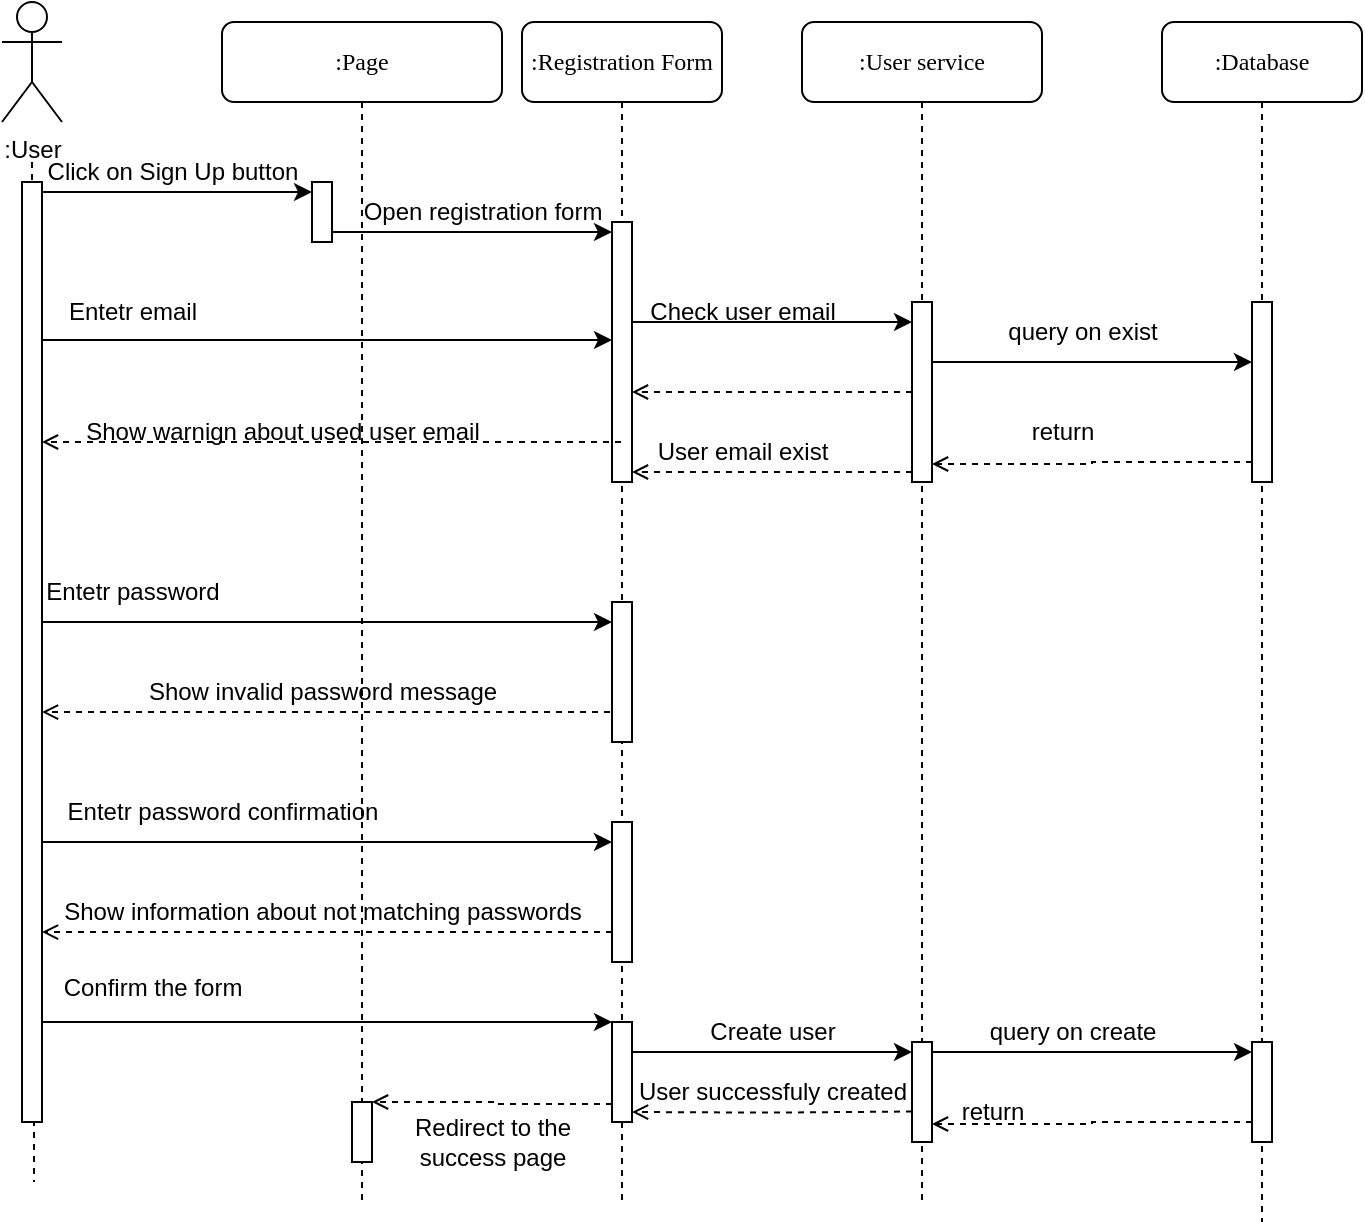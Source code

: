 <mxfile version="22.0.8" type="device">
  <diagram name="Page-1" id="13e1069c-82ec-6db2-03f1-153e76fe0fe0">
    <mxGraphModel dx="1552" dy="842" grid="1" gridSize="10" guides="1" tooltips="1" connect="1" arrows="1" fold="1" page="1" pageScale="1" pageWidth="1100" pageHeight="850" background="none" math="0" shadow="0">
      <root>
        <mxCell id="0" />
        <mxCell id="1" parent="0" />
        <mxCell id="7baba1c4bc27f4b0-2" value=":Page" style="shape=umlLifeline;perimeter=lifelinePerimeter;whiteSpace=wrap;html=1;container=1;collapsible=0;recursiveResize=0;outlineConnect=0;rounded=1;shadow=0;comic=0;labelBackgroundColor=none;strokeWidth=1;fontFamily=Verdana;fontSize=12;align=center;" parent="1" vertex="1">
          <mxGeometry x="260" y="80" width="140" height="590" as="geometry" />
        </mxCell>
        <mxCell id="KCVy7kyQTgMbln99Nbsg-12" value="" style="html=1;points=[[0,0,0,0,5],[0,1,0,0,-5],[1,0,0,0,5],[1,1,0,0,-5]];perimeter=orthogonalPerimeter;outlineConnect=0;targetShapes=umlLifeline;portConstraint=eastwest;newEdgeStyle={&quot;curved&quot;:0,&quot;rounded&quot;:0};" vertex="1" parent="7baba1c4bc27f4b0-2">
          <mxGeometry x="45" y="80" width="10" height="30" as="geometry" />
        </mxCell>
        <mxCell id="KCVy7kyQTgMbln99Nbsg-32" value="Show warnign about used user email" style="text;html=1;align=center;verticalAlign=middle;resizable=0;points=[];autosize=1;strokeColor=none;fillColor=none;" vertex="1" parent="7baba1c4bc27f4b0-2">
          <mxGeometry x="-80" y="190" width="220" height="30" as="geometry" />
        </mxCell>
        <mxCell id="KCVy7kyQTgMbln99Nbsg-37" style="edgeStyle=orthogonalEdgeStyle;rounded=0;orthogonalLoop=1;jettySize=auto;html=1;curved=0;" edge="1" parent="7baba1c4bc27f4b0-2">
          <mxGeometry relative="1" as="geometry">
            <mxPoint x="-92" y="299" as="sourcePoint" />
            <mxPoint x="195" y="300" as="targetPoint" />
            <Array as="points">
              <mxPoint x="110.25" y="300" />
              <mxPoint x="110.25" y="300" />
            </Array>
          </mxGeometry>
        </mxCell>
        <mxCell id="KCVy7kyQTgMbln99Nbsg-38" value="Entetr password" style="text;html=1;align=center;verticalAlign=middle;resizable=0;points=[];autosize=1;strokeColor=none;fillColor=none;" vertex="1" parent="7baba1c4bc27f4b0-2">
          <mxGeometry x="-99.75" y="270" width="110" height="30" as="geometry" />
        </mxCell>
        <mxCell id="KCVy7kyQTgMbln99Nbsg-36" style="edgeStyle=orthogonalEdgeStyle;rounded=0;orthogonalLoop=1;jettySize=auto;html=1;curved=0;endArrow=open;endFill=0;dashed=1;" edge="1" parent="7baba1c4bc27f4b0-2">
          <mxGeometry relative="1" as="geometry">
            <mxPoint x="200" y="345" as="sourcePoint" />
            <mxPoint x="-90" y="345.03" as="targetPoint" />
            <Array as="points">
              <mxPoint x="120" y="345.03" />
              <mxPoint x="120" y="345.03" />
            </Array>
          </mxGeometry>
        </mxCell>
        <mxCell id="KCVy7kyQTgMbln99Nbsg-46" value="Entetr password confirmation" style="text;html=1;align=center;verticalAlign=middle;resizable=0;points=[];autosize=1;strokeColor=none;fillColor=none;" vertex="1" parent="7baba1c4bc27f4b0-2">
          <mxGeometry x="-90" y="380" width="180" height="30" as="geometry" />
        </mxCell>
        <mxCell id="KCVy7kyQTgMbln99Nbsg-60" value="" style="html=1;points=[[0,0,0,0,5],[0,1,0,0,-5],[1,0,0,0,5],[1,1,0,0,-5]];perimeter=orthogonalPerimeter;outlineConnect=0;targetShapes=umlLifeline;portConstraint=eastwest;newEdgeStyle={&quot;curved&quot;:0,&quot;rounded&quot;:0};" vertex="1" parent="7baba1c4bc27f4b0-2">
          <mxGeometry x="65" y="540" width="10" height="30" as="geometry" />
        </mxCell>
        <mxCell id="KCVy7kyQTgMbln99Nbsg-62" style="edgeStyle=orthogonalEdgeStyle;rounded=0;orthogonalLoop=1;jettySize=auto;html=1;curved=0;exitX=0;exitY=1;exitDx=0;exitDy=-5;exitPerimeter=0;endArrow=open;endFill=0;dashed=1;" edge="1" parent="7baba1c4bc27f4b0-2" target="KCVy7kyQTgMbln99Nbsg-60">
          <mxGeometry relative="1" as="geometry">
            <mxPoint x="200" y="540" as="sourcePoint" />
            <mxPoint x="80" y="540" as="targetPoint" />
            <Array as="points">
              <mxPoint x="200" y="541" />
              <mxPoint x="138" y="541" />
              <mxPoint x="138" y="540" />
            </Array>
          </mxGeometry>
        </mxCell>
        <mxCell id="7baba1c4bc27f4b0-3" value=":Registration Form" style="shape=umlLifeline;perimeter=lifelinePerimeter;whiteSpace=wrap;html=1;container=1;collapsible=0;recursiveResize=0;outlineConnect=0;rounded=1;shadow=0;comic=0;labelBackgroundColor=none;strokeWidth=1;fontFamily=Verdana;fontSize=12;align=center;" parent="1" vertex="1">
          <mxGeometry x="410" y="80" width="100" height="590" as="geometry" />
        </mxCell>
        <mxCell id="KCVy7kyQTgMbln99Nbsg-17" value="" style="html=1;points=[[0,0,0,0,5],[0,1,0,0,-5],[1,0,0,0,5],[1,1,0,0,-5]];perimeter=orthogonalPerimeter;outlineConnect=0;targetShapes=umlLifeline;portConstraint=eastwest;newEdgeStyle={&quot;curved&quot;:0,&quot;rounded&quot;:0};" vertex="1" parent="7baba1c4bc27f4b0-3">
          <mxGeometry x="45" y="100" width="10" height="130" as="geometry" />
        </mxCell>
        <mxCell id="KCVy7kyQTgMbln99Nbsg-19" value="Open registration form" style="text;html=1;align=center;verticalAlign=middle;resizable=0;points=[];autosize=1;strokeColor=none;fillColor=none;" vertex="1" parent="7baba1c4bc27f4b0-3">
          <mxGeometry x="-90" y="80" width="140" height="30" as="geometry" />
        </mxCell>
        <mxCell id="KCVy7kyQTgMbln99Nbsg-42" value="" style="html=1;points=[[0,0,0,0,5],[0,1,0,0,-5],[1,0,0,0,5],[1,1,0,0,-5]];perimeter=orthogonalPerimeter;outlineConnect=0;targetShapes=umlLifeline;portConstraint=eastwest;newEdgeStyle={&quot;curved&quot;:0,&quot;rounded&quot;:0};" vertex="1" parent="7baba1c4bc27f4b0-3">
          <mxGeometry x="45" y="290" width="10" height="70" as="geometry" />
        </mxCell>
        <mxCell id="KCVy7kyQTgMbln99Nbsg-45" style="edgeStyle=orthogonalEdgeStyle;rounded=0;orthogonalLoop=1;jettySize=auto;html=1;curved=0;" edge="1" parent="7baba1c4bc27f4b0-3">
          <mxGeometry relative="1" as="geometry">
            <mxPoint x="-242" y="409" as="sourcePoint" />
            <mxPoint x="45" y="410" as="targetPoint" />
            <Array as="points">
              <mxPoint x="-39.75" y="410" />
              <mxPoint x="-39.75" y="410" />
            </Array>
          </mxGeometry>
        </mxCell>
        <mxCell id="KCVy7kyQTgMbln99Nbsg-47" style="edgeStyle=orthogonalEdgeStyle;rounded=0;orthogonalLoop=1;jettySize=auto;html=1;curved=0;endArrow=open;endFill=0;dashed=1;" edge="1" parent="7baba1c4bc27f4b0-3" source="KCVy7kyQTgMbln99Nbsg-49">
          <mxGeometry relative="1" as="geometry">
            <mxPoint x="50" y="455" as="sourcePoint" />
            <mxPoint x="-240" y="455.03" as="targetPoint" />
            <Array as="points">
              <mxPoint x="-30" y="455.03" />
            </Array>
          </mxGeometry>
        </mxCell>
        <mxCell id="KCVy7kyQTgMbln99Nbsg-48" value="Show information about not matching passwords" style="text;html=1;align=center;verticalAlign=middle;resizable=0;points=[];autosize=1;strokeColor=none;fillColor=none;" vertex="1" parent="7baba1c4bc27f4b0-3">
          <mxGeometry x="-240" y="430" width="280" height="30" as="geometry" />
        </mxCell>
        <mxCell id="KCVy7kyQTgMbln99Nbsg-49" value="" style="html=1;points=[[0,0,0,0,5],[0,1,0,0,-5],[1,0,0,0,5],[1,1,0,0,-5]];perimeter=orthogonalPerimeter;outlineConnect=0;targetShapes=umlLifeline;portConstraint=eastwest;newEdgeStyle={&quot;curved&quot;:0,&quot;rounded&quot;:0};" vertex="1" parent="7baba1c4bc27f4b0-3">
          <mxGeometry x="45" y="400" width="10" height="70" as="geometry" />
        </mxCell>
        <mxCell id="KCVy7kyQTgMbln99Nbsg-55" value="" style="html=1;points=[[0,0,0,0,5],[0,1,0,0,-5],[1,0,0,0,5],[1,1,0,0,-5]];perimeter=orthogonalPerimeter;outlineConnect=0;targetShapes=umlLifeline;portConstraint=eastwest;newEdgeStyle={&quot;curved&quot;:0,&quot;rounded&quot;:0};" vertex="1" parent="7baba1c4bc27f4b0-3">
          <mxGeometry x="45" y="500" width="10" height="50" as="geometry" />
        </mxCell>
        <mxCell id="KCVy7kyQTgMbln99Nbsg-63" value="Redirect to the &lt;br&gt;success&amp;nbsp;page" style="text;html=1;align=center;verticalAlign=middle;resizable=0;points=[];autosize=1;strokeColor=none;fillColor=none;" vertex="1" parent="7baba1c4bc27f4b0-3">
          <mxGeometry x="-65" y="540" width="100" height="40" as="geometry" />
        </mxCell>
        <mxCell id="7baba1c4bc27f4b0-4" value=":User service" style="shape=umlLifeline;perimeter=lifelinePerimeter;whiteSpace=wrap;html=1;container=1;collapsible=0;recursiveResize=0;outlineConnect=0;rounded=1;shadow=0;comic=0;labelBackgroundColor=none;strokeWidth=1;fontFamily=Verdana;fontSize=12;align=center;" parent="1" vertex="1">
          <mxGeometry x="550" y="80" width="120" height="590" as="geometry" />
        </mxCell>
        <mxCell id="KCVy7kyQTgMbln99Nbsg-23" value="" style="html=1;points=[[0,0,0,0,5],[0,1,0,0,-5],[1,0,0,0,5],[1,1,0,0,-5]];perimeter=orthogonalPerimeter;outlineConnect=0;targetShapes=umlLifeline;portConstraint=eastwest;newEdgeStyle={&quot;curved&quot;:0,&quot;rounded&quot;:0};" vertex="1" parent="7baba1c4bc27f4b0-4">
          <mxGeometry x="55" y="140" width="10" height="90" as="geometry" />
        </mxCell>
        <mxCell id="KCVy7kyQTgMbln99Nbsg-51" value="" style="html=1;points=[[0,0,0,0,5],[0,1,0,0,-5],[1,0,0,0,5],[1,1,0,0,-5]];perimeter=orthogonalPerimeter;outlineConnect=0;targetShapes=umlLifeline;portConstraint=eastwest;newEdgeStyle={&quot;curved&quot;:0,&quot;rounded&quot;:0};" vertex="1" parent="7baba1c4bc27f4b0-4">
          <mxGeometry x="55" y="510" width="10" height="50" as="geometry" />
        </mxCell>
        <mxCell id="KCVy7kyQTgMbln99Nbsg-73" value="return" style="text;html=1;align=center;verticalAlign=middle;resizable=0;points=[];autosize=1;strokeColor=none;fillColor=none;" vertex="1" parent="7baba1c4bc27f4b0-4">
          <mxGeometry x="70" y="530" width="50" height="30" as="geometry" />
        </mxCell>
        <mxCell id="7baba1c4bc27f4b0-5" value=":Database" style="shape=umlLifeline;perimeter=lifelinePerimeter;whiteSpace=wrap;html=1;container=1;collapsible=0;recursiveResize=0;outlineConnect=0;rounded=1;shadow=0;comic=0;labelBackgroundColor=none;strokeWidth=1;fontFamily=Verdana;fontSize=12;align=center;" parent="1" vertex="1">
          <mxGeometry x="730" y="80" width="100" height="600" as="geometry" />
        </mxCell>
        <mxCell id="KCVy7kyQTgMbln99Nbsg-66" value="" style="html=1;points=[[0,0,0,0,5],[0,1,0,0,-5],[1,0,0,0,5],[1,1,0,0,-5]];perimeter=orthogonalPerimeter;outlineConnect=0;targetShapes=umlLifeline;portConstraint=eastwest;newEdgeStyle={&quot;curved&quot;:0,&quot;rounded&quot;:0};" vertex="1" parent="7baba1c4bc27f4b0-5">
          <mxGeometry x="45" y="140" width="10" height="90" as="geometry" />
        </mxCell>
        <mxCell id="KCVy7kyQTgMbln99Nbsg-69" style="edgeStyle=orthogonalEdgeStyle;rounded=0;orthogonalLoop=1;jettySize=auto;html=1;curved=0;exitX=0;exitY=1;exitDx=0;exitDy=-5;exitPerimeter=0;endArrow=open;endFill=0;dashed=1;" edge="1" parent="7baba1c4bc27f4b0-5" target="KCVy7kyQTgMbln99Nbsg-23">
          <mxGeometry relative="1" as="geometry">
            <mxPoint x="45" y="220" as="sourcePoint" />
            <mxPoint x="-110" y="220" as="targetPoint" />
            <Array as="points">
              <mxPoint x="-35" y="221" />
            </Array>
          </mxGeometry>
        </mxCell>
        <mxCell id="KCVy7kyQTgMbln99Nbsg-71" value="" style="html=1;points=[[0,0,0,0,5],[0,1,0,0,-5],[1,0,0,0,5],[1,1,0,0,-5]];perimeter=orthogonalPerimeter;outlineConnect=0;targetShapes=umlLifeline;portConstraint=eastwest;newEdgeStyle={&quot;curved&quot;:0,&quot;rounded&quot;:0};" vertex="1" parent="7baba1c4bc27f4b0-5">
          <mxGeometry x="45" y="510" width="10" height="50" as="geometry" />
        </mxCell>
        <mxCell id="KCVy7kyQTgMbln99Nbsg-5" style="edgeStyle=orthogonalEdgeStyle;rounded=0;orthogonalLoop=1;jettySize=auto;html=1;dashed=1;endArrow=none;endFill=0;" edge="1" parent="1">
          <mxGeometry relative="1" as="geometry">
            <mxPoint x="166" y="660" as="targetPoint" />
            <mxPoint x="165" y="150" as="sourcePoint" />
            <Array as="points">
              <mxPoint x="165" y="160" />
              <mxPoint x="165" y="407" />
              <mxPoint x="166" y="407" />
              <mxPoint x="166" y="663" />
            </Array>
          </mxGeometry>
        </mxCell>
        <mxCell id="KCVy7kyQTgMbln99Nbsg-4" value=":User" style="shape=umlActor;verticalLabelPosition=bottom;verticalAlign=top;html=1;" vertex="1" parent="1">
          <mxGeometry x="150" y="70" width="30" height="60" as="geometry" />
        </mxCell>
        <mxCell id="KCVy7kyQTgMbln99Nbsg-52" style="edgeStyle=orthogonalEdgeStyle;rounded=0;orthogonalLoop=1;jettySize=auto;html=1;curved=0;" edge="1" parent="1" source="KCVy7kyQTgMbln99Nbsg-6" target="KCVy7kyQTgMbln99Nbsg-55">
          <mxGeometry relative="1" as="geometry">
            <mxPoint x="450" y="580" as="targetPoint" />
            <Array as="points">
              <mxPoint x="240" y="580" />
              <mxPoint x="240" y="580" />
            </Array>
          </mxGeometry>
        </mxCell>
        <mxCell id="KCVy7kyQTgMbln99Nbsg-6" value="" style="html=1;points=[[0,0,0,0,5],[0,1,0,0,-5],[1,0,0,0,5],[1,1,0,0,-5]];perimeter=orthogonalPerimeter;outlineConnect=0;targetShapes=umlLifeline;portConstraint=eastwest;newEdgeStyle={&quot;curved&quot;:0,&quot;rounded&quot;:0};" vertex="1" parent="1">
          <mxGeometry x="160" y="160" width="10" height="470" as="geometry" />
        </mxCell>
        <mxCell id="KCVy7kyQTgMbln99Nbsg-14" style="edgeStyle=orthogonalEdgeStyle;rounded=0;orthogonalLoop=1;jettySize=auto;html=1;curved=0;exitX=1;exitY=0;exitDx=0;exitDy=5;exitPerimeter=0;entryX=0;entryY=0;entryDx=0;entryDy=5;entryPerimeter=0;" edge="1" parent="1" source="KCVy7kyQTgMbln99Nbsg-6" target="KCVy7kyQTgMbln99Nbsg-12">
          <mxGeometry relative="1" as="geometry" />
        </mxCell>
        <mxCell id="KCVy7kyQTgMbln99Nbsg-16" value="Click on Sign Up button" style="text;html=1;align=center;verticalAlign=middle;resizable=0;points=[];autosize=1;strokeColor=none;fillColor=none;" vertex="1" parent="1">
          <mxGeometry x="160" y="140" width="150" height="30" as="geometry" />
        </mxCell>
        <mxCell id="KCVy7kyQTgMbln99Nbsg-18" style="edgeStyle=orthogonalEdgeStyle;rounded=0;orthogonalLoop=1;jettySize=auto;html=1;curved=0;exitX=1;exitY=1;exitDx=0;exitDy=-5;exitPerimeter=0;entryX=0;entryY=0;entryDx=0;entryDy=5;entryPerimeter=0;" edge="1" parent="1" source="KCVy7kyQTgMbln99Nbsg-12" target="KCVy7kyQTgMbln99Nbsg-17">
          <mxGeometry relative="1" as="geometry" />
        </mxCell>
        <mxCell id="KCVy7kyQTgMbln99Nbsg-24" style="edgeStyle=orthogonalEdgeStyle;rounded=0;orthogonalLoop=1;jettySize=auto;html=1;curved=0;" edge="1" parent="1" source="KCVy7kyQTgMbln99Nbsg-17" target="KCVy7kyQTgMbln99Nbsg-23">
          <mxGeometry relative="1" as="geometry">
            <Array as="points">
              <mxPoint x="520" y="230" />
              <mxPoint x="520" y="230" />
            </Array>
          </mxGeometry>
        </mxCell>
        <mxCell id="KCVy7kyQTgMbln99Nbsg-25" value="Check user email" style="text;html=1;align=center;verticalAlign=middle;resizable=0;points=[];autosize=1;strokeColor=none;fillColor=none;" vertex="1" parent="1">
          <mxGeometry x="460" y="210" width="120" height="30" as="geometry" />
        </mxCell>
        <mxCell id="KCVy7kyQTgMbln99Nbsg-26" style="edgeStyle=orthogonalEdgeStyle;rounded=0;orthogonalLoop=1;jettySize=auto;html=1;curved=0;dashed=1;endArrow=open;endFill=0;" edge="1" parent="1" source="KCVy7kyQTgMbln99Nbsg-23" target="KCVy7kyQTgMbln99Nbsg-17">
          <mxGeometry relative="1" as="geometry">
            <Array as="points">
              <mxPoint x="520" y="265" />
              <mxPoint x="520" y="265" />
            </Array>
          </mxGeometry>
        </mxCell>
        <mxCell id="KCVy7kyQTgMbln99Nbsg-28" style="edgeStyle=orthogonalEdgeStyle;rounded=0;orthogonalLoop=1;jettySize=auto;html=1;curved=0;exitX=0;exitY=1;exitDx=0;exitDy=-5;exitPerimeter=0;entryX=1;entryY=1;entryDx=0;entryDy=-5;entryPerimeter=0;endArrow=open;endFill=0;dashed=1;" edge="1" parent="1" source="KCVy7kyQTgMbln99Nbsg-23" target="KCVy7kyQTgMbln99Nbsg-17">
          <mxGeometry relative="1" as="geometry" />
        </mxCell>
        <mxCell id="KCVy7kyQTgMbln99Nbsg-29" value="User email exist" style="text;html=1;align=center;verticalAlign=middle;resizable=0;points=[];autosize=1;strokeColor=none;fillColor=none;" vertex="1" parent="1">
          <mxGeometry x="465" y="280" width="110" height="30" as="geometry" />
        </mxCell>
        <mxCell id="KCVy7kyQTgMbln99Nbsg-31" style="edgeStyle=orthogonalEdgeStyle;rounded=0;orthogonalLoop=1;jettySize=auto;html=1;curved=0;endArrow=open;endFill=0;dashed=1;" edge="1" parent="1" source="7baba1c4bc27f4b0-3" target="KCVy7kyQTgMbln99Nbsg-6">
          <mxGeometry relative="1" as="geometry">
            <mxPoint x="445" y="296" as="sourcePoint" />
            <mxPoint x="165.0" y="295.5" as="targetPoint" />
            <Array as="points">
              <mxPoint x="380" y="290" />
              <mxPoint x="380" y="290" />
            </Array>
          </mxGeometry>
        </mxCell>
        <mxCell id="KCVy7kyQTgMbln99Nbsg-33" style="edgeStyle=orthogonalEdgeStyle;rounded=0;orthogonalLoop=1;jettySize=auto;html=1;curved=0;" edge="1" parent="1" source="KCVy7kyQTgMbln99Nbsg-6">
          <mxGeometry relative="1" as="geometry">
            <mxPoint x="455" y="239" as="targetPoint" />
            <Array as="points">
              <mxPoint x="450" y="239" />
            </Array>
          </mxGeometry>
        </mxCell>
        <mxCell id="KCVy7kyQTgMbln99Nbsg-34" value="Entetr email" style="text;html=1;align=center;verticalAlign=middle;resizable=0;points=[];autosize=1;strokeColor=none;fillColor=none;" vertex="1" parent="1">
          <mxGeometry x="170" y="210" width="90" height="30" as="geometry" />
        </mxCell>
        <mxCell id="KCVy7kyQTgMbln99Nbsg-35" value="Show invalid password message" style="text;html=1;align=center;verticalAlign=middle;resizable=0;points=[];autosize=1;strokeColor=none;fillColor=none;" vertex="1" parent="1">
          <mxGeometry x="210" y="400" width="200" height="30" as="geometry" />
        </mxCell>
        <mxCell id="KCVy7kyQTgMbln99Nbsg-53" value="Confirm the form" style="text;html=1;align=center;verticalAlign=middle;resizable=0;points=[];autosize=1;strokeColor=none;fillColor=none;" vertex="1" parent="1">
          <mxGeometry x="170" y="548" width="110" height="30" as="geometry" />
        </mxCell>
        <mxCell id="KCVy7kyQTgMbln99Nbsg-56" style="edgeStyle=orthogonalEdgeStyle;rounded=0;orthogonalLoop=1;jettySize=auto;html=1;curved=0;entryX=0;entryY=0;entryDx=0;entryDy=5;entryPerimeter=0;" edge="1" parent="1" source="KCVy7kyQTgMbln99Nbsg-55" target="KCVy7kyQTgMbln99Nbsg-51">
          <mxGeometry relative="1" as="geometry">
            <Array as="points">
              <mxPoint x="500" y="595" />
              <mxPoint x="500" y="595" />
            </Array>
          </mxGeometry>
        </mxCell>
        <mxCell id="KCVy7kyQTgMbln99Nbsg-57" value="Create user" style="text;html=1;align=center;verticalAlign=middle;resizable=0;points=[];autosize=1;strokeColor=none;fillColor=none;" vertex="1" parent="1">
          <mxGeometry x="490" y="570" width="90" height="30" as="geometry" />
        </mxCell>
        <mxCell id="KCVy7kyQTgMbln99Nbsg-64" style="edgeStyle=orthogonalEdgeStyle;rounded=0;orthogonalLoop=1;jettySize=auto;html=1;entryX=0;entryY=0;entryDx=0;entryDy=5;entryPerimeter=0;exitX=1;exitY=0;exitDx=0;exitDy=5;exitPerimeter=0;" edge="1" parent="1" source="KCVy7kyQTgMbln99Nbsg-51" target="KCVy7kyQTgMbln99Nbsg-71">
          <mxGeometry relative="1" as="geometry">
            <Array as="points">
              <mxPoint x="700" y="595" />
              <mxPoint x="700" y="595" />
            </Array>
          </mxGeometry>
        </mxCell>
        <mxCell id="KCVy7kyQTgMbln99Nbsg-67" style="edgeStyle=orthogonalEdgeStyle;rounded=0;orthogonalLoop=1;jettySize=auto;html=1;curved=0;" edge="1" parent="1" source="KCVy7kyQTgMbln99Nbsg-23" target="KCVy7kyQTgMbln99Nbsg-66">
          <mxGeometry relative="1" as="geometry">
            <Array as="points">
              <mxPoint x="700" y="250" />
              <mxPoint x="700" y="250" />
            </Array>
          </mxGeometry>
        </mxCell>
        <mxCell id="KCVy7kyQTgMbln99Nbsg-68" value="query on exist" style="text;html=1;align=center;verticalAlign=middle;resizable=0;points=[];autosize=1;strokeColor=none;fillColor=none;" vertex="1" parent="1">
          <mxGeometry x="640" y="220" width="100" height="30" as="geometry" />
        </mxCell>
        <mxCell id="KCVy7kyQTgMbln99Nbsg-70" value="return" style="text;html=1;align=center;verticalAlign=middle;resizable=0;points=[];autosize=1;strokeColor=none;fillColor=none;" vertex="1" parent="1">
          <mxGeometry x="655" y="270" width="50" height="30" as="geometry" />
        </mxCell>
        <mxCell id="KCVy7kyQTgMbln99Nbsg-72" style="edgeStyle=orthogonalEdgeStyle;rounded=0;orthogonalLoop=1;jettySize=auto;html=1;curved=0;exitX=0;exitY=1;exitDx=0;exitDy=-5;exitPerimeter=0;endArrow=open;endFill=0;dashed=1;" edge="1" parent="1">
          <mxGeometry relative="1" as="geometry">
            <mxPoint x="775" y="630" as="sourcePoint" />
            <mxPoint x="615" y="631" as="targetPoint" />
            <Array as="points">
              <mxPoint x="695" y="631" />
              <mxPoint x="615" y="630" />
            </Array>
          </mxGeometry>
        </mxCell>
        <mxCell id="KCVy7kyQTgMbln99Nbsg-74" value="query on create" style="text;html=1;align=center;verticalAlign=middle;resizable=0;points=[];autosize=1;strokeColor=none;fillColor=none;" vertex="1" parent="1">
          <mxGeometry x="630" y="570" width="110" height="30" as="geometry" />
        </mxCell>
        <mxCell id="KCVy7kyQTgMbln99Nbsg-59" value="User successfuly created" style="text;html=1;align=center;verticalAlign=middle;resizable=0;points=[];autosize=1;strokeColor=none;fillColor=none;" vertex="1" parent="1">
          <mxGeometry x="455" y="600" width="160" height="30" as="geometry" />
        </mxCell>
        <mxCell id="KCVy7kyQTgMbln99Nbsg-58" style="edgeStyle=orthogonalEdgeStyle;rounded=0;orthogonalLoop=1;jettySize=auto;html=1;curved=0;exitX=0;exitY=1;exitDx=0;exitDy=-5;exitPerimeter=0;endArrow=open;endFill=0;dashed=1;entryX=1;entryY=1;entryDx=0;entryDy=-5;entryPerimeter=0;" edge="1" parent="1" target="KCVy7kyQTgMbln99Nbsg-55">
          <mxGeometry relative="1" as="geometry">
            <mxPoint x="605" y="624.75" as="sourcePoint" />
            <mxPoint x="470" y="625" as="targetPoint" />
          </mxGeometry>
        </mxCell>
      </root>
    </mxGraphModel>
  </diagram>
</mxfile>
